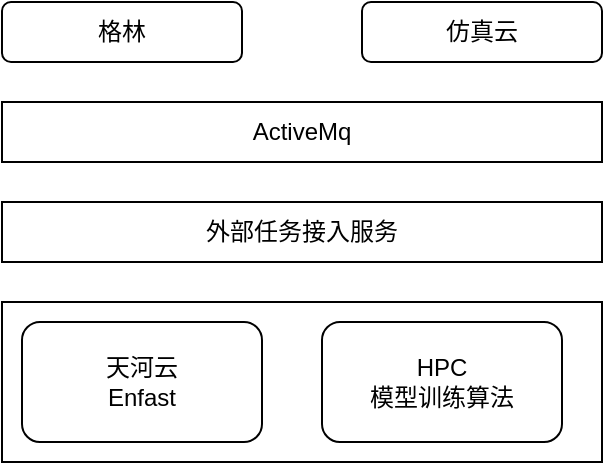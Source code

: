 <mxfile version="15.9.4" type="github">
  <diagram id="L_N83HYyD-l_K0WNBVSV" name="第 1 页">
    <mxGraphModel dx="782" dy="436" grid="1" gridSize="10" guides="1" tooltips="1" connect="1" arrows="1" fold="1" page="1" pageScale="1" pageWidth="827" pageHeight="1169" math="0" shadow="0">
      <root>
        <mxCell id="0" />
        <mxCell id="1" parent="0" />
        <mxCell id="ITESXwaG5BfeB1T2_7b--1" value="格林" style="rounded=1;whiteSpace=wrap;html=1;" vertex="1" parent="1">
          <mxGeometry x="70" y="130" width="120" height="30" as="geometry" />
        </mxCell>
        <mxCell id="ITESXwaG5BfeB1T2_7b--2" value="仿真云" style="rounded=1;whiteSpace=wrap;html=1;" vertex="1" parent="1">
          <mxGeometry x="250" y="130" width="120" height="30" as="geometry" />
        </mxCell>
        <mxCell id="ITESXwaG5BfeB1T2_7b--3" value="ActiveMq" style="rounded=0;whiteSpace=wrap;html=1;" vertex="1" parent="1">
          <mxGeometry x="70" y="180" width="300" height="30" as="geometry" />
        </mxCell>
        <mxCell id="ITESXwaG5BfeB1T2_7b--4" value="" style="rounded=0;whiteSpace=wrap;html=1;" vertex="1" parent="1">
          <mxGeometry x="70" y="280" width="300" height="80" as="geometry" />
        </mxCell>
        <mxCell id="ITESXwaG5BfeB1T2_7b--5" value="天河云&lt;br&gt;Enfast" style="rounded=1;whiteSpace=wrap;html=1;" vertex="1" parent="1">
          <mxGeometry x="80" y="290" width="120" height="60" as="geometry" />
        </mxCell>
        <mxCell id="ITESXwaG5BfeB1T2_7b--7" value="外部任务接入服务" style="rounded=0;whiteSpace=wrap;html=1;" vertex="1" parent="1">
          <mxGeometry x="70" y="230" width="300" height="30" as="geometry" />
        </mxCell>
        <mxCell id="ITESXwaG5BfeB1T2_7b--9" value="HPC&lt;br&gt;模型训练算法" style="rounded=1;whiteSpace=wrap;html=1;" vertex="1" parent="1">
          <mxGeometry x="230" y="290" width="120" height="60" as="geometry" />
        </mxCell>
      </root>
    </mxGraphModel>
  </diagram>
</mxfile>
